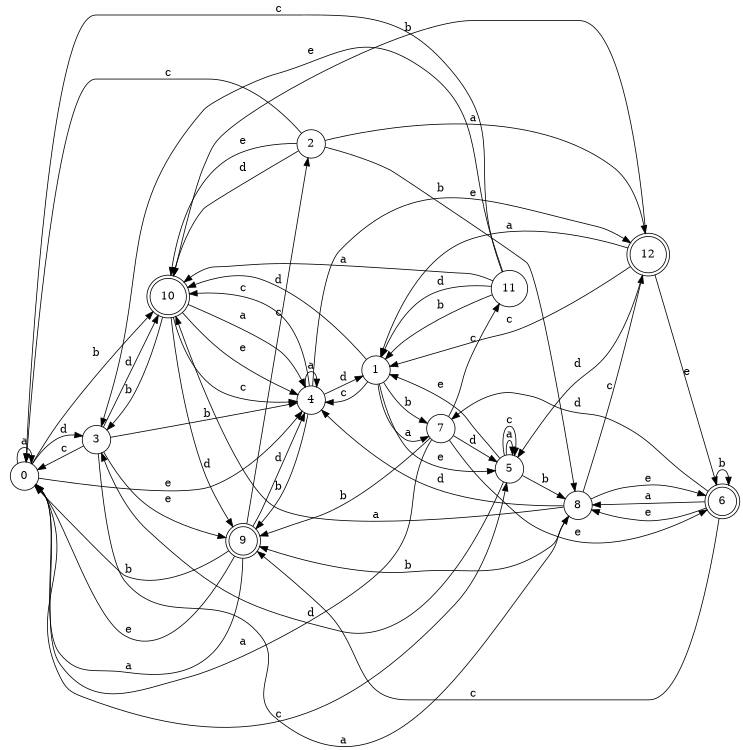 digraph n11_3 {
__start0 [label="" shape="none"];

rankdir=LR;
size="8,5";

s0 [style="filled", color="black", fillcolor="white" shape="circle", label="0"];
s1 [style="filled", color="black", fillcolor="white" shape="circle", label="1"];
s2 [style="filled", color="black", fillcolor="white" shape="circle", label="2"];
s3 [style="filled", color="black", fillcolor="white" shape="circle", label="3"];
s4 [style="filled", color="black", fillcolor="white" shape="circle", label="4"];
s5 [style="filled", color="black", fillcolor="white" shape="circle", label="5"];
s6 [style="rounded,filled", color="black", fillcolor="white" shape="doublecircle", label="6"];
s7 [style="filled", color="black", fillcolor="white" shape="circle", label="7"];
s8 [style="filled", color="black", fillcolor="white" shape="circle", label="8"];
s9 [style="rounded,filled", color="black", fillcolor="white" shape="doublecircle", label="9"];
s10 [style="rounded,filled", color="black", fillcolor="white" shape="doublecircle", label="10"];
s11 [style="filled", color="black", fillcolor="white" shape="circle", label="11"];
s12 [style="rounded,filled", color="black", fillcolor="white" shape="doublecircle", label="12"];
s0 -> s0 [label="a"];
s0 -> s10 [label="b"];
s0 -> s5 [label="c"];
s0 -> s3 [label="d"];
s0 -> s4 [label="e"];
s1 -> s7 [label="a"];
s1 -> s7 [label="b"];
s1 -> s4 [label="c"];
s1 -> s10 [label="d"];
s1 -> s5 [label="e"];
s2 -> s12 [label="a"];
s2 -> s8 [label="b"];
s2 -> s0 [label="c"];
s2 -> s10 [label="d"];
s2 -> s10 [label="e"];
s3 -> s8 [label="a"];
s3 -> s4 [label="b"];
s3 -> s0 [label="c"];
s3 -> s10 [label="d"];
s3 -> s9 [label="e"];
s4 -> s4 [label="a"];
s4 -> s9 [label="b"];
s4 -> s10 [label="c"];
s4 -> s1 [label="d"];
s4 -> s12 [label="e"];
s5 -> s5 [label="a"];
s5 -> s8 [label="b"];
s5 -> s5 [label="c"];
s5 -> s3 [label="d"];
s5 -> s1 [label="e"];
s6 -> s8 [label="a"];
s6 -> s6 [label="b"];
s6 -> s9 [label="c"];
s6 -> s7 [label="d"];
s6 -> s8 [label="e"];
s7 -> s0 [label="a"];
s7 -> s9 [label="b"];
s7 -> s11 [label="c"];
s7 -> s5 [label="d"];
s7 -> s6 [label="e"];
s8 -> s10 [label="a"];
s8 -> s9 [label="b"];
s8 -> s12 [label="c"];
s8 -> s4 [label="d"];
s8 -> s6 [label="e"];
s9 -> s0 [label="a"];
s9 -> s0 [label="b"];
s9 -> s2 [label="c"];
s9 -> s4 [label="d"];
s9 -> s0 [label="e"];
s10 -> s4 [label="a"];
s10 -> s3 [label="b"];
s10 -> s4 [label="c"];
s10 -> s9 [label="d"];
s10 -> s4 [label="e"];
s11 -> s10 [label="a"];
s11 -> s1 [label="b"];
s11 -> s0 [label="c"];
s11 -> s1 [label="d"];
s11 -> s3 [label="e"];
s12 -> s1 [label="a"];
s12 -> s10 [label="b"];
s12 -> s1 [label="c"];
s12 -> s5 [label="d"];
s12 -> s6 [label="e"];

}